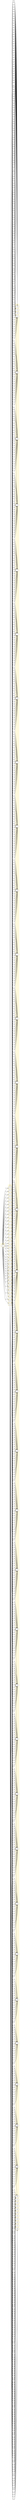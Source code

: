 digraph "MONinput/icp" {
rankdir=LR
node [style=filled fillcolor=white]
subgraph cluster0 {
style="rounded,filled" color="#FFF9DD" node [style="rounded,filled" shape=box fillcolor="#FFFFFF"]
label=ε
M0S0 [label=0];
}
subgraph cluster1 {
style="rounded,filled" color="#FFF9DD" node [style="rounded,filled" shape=box fillcolor="#FFFFFF"]
label=ε
M1S24 [label=24];
M1S29 [label=29];
M1S23 [label=23];
M1S35 [label=35];
M1S33 [label=33];
M1S34 [label=34];
M1S4 [label=4];
M1S2 [label=2];
M1S17 [label=17];
M1S28 [label=28];
M1S22 [label=22];
M1S12 [label=12];
M1S7 [label=7];
M1S6 [label=6];
M1S5 [label=5];
M1S3 [label=3];
M1S1 [label=1];
M1S21 [label=21];
M1S11 [label=11];
M1S8 [label=8];
M1S14 [label=14];
M1S13 [label=13];
M1S36 [label=36];
M1S38 [label=38];
M1S39 [label=39];
M1S37 [label=37];
M1S31 [label=31];
M1S25 [label=25];
M1S27 [label=27];
M1S30 [label=30];
M1S20 [label=20];
M1S19 [label=19];
M1S32 [label=32];
M1S41 [label=41];
M1S40 [label=40];
M1S26 [label=26];
M1S18 [label=18];
}
subgraph cluster2 {
style="rounded,filled" color="#FFF9DD" node [style="rounded,filled" shape=box fillcolor="#FFFFFF"]
label=ε
M2S9 [label=9];
M2S10 [label=10];
M2S15 [label=15];
M2S16 [label=16];
M2S4 [label=4];
M2S2 [label=2];
M2S17 [label=17];
M2S33 [label=33];
M2S23 [label=23];
M2S24 [label=24];
M2S28 [label=28];
M2S22 [label=22];
M2S12 [label=12];
M2S7 [label=7];
M2S6 [label=6];
M2S5 [label=5];
M2S3 [label=3];
M2S1 [label=1];
M2S21 [label=21];
M2S11 [label=11];
M2S8 [label=8];
M2S14 [label=14];
M2S13 [label=13];
M2S29 [label=29];
M2S35 [label=35];
M2S34 [label=34];
M2S36 [label=36];
M2S38 [label=38];
M2S39 [label=39];
M2S37 [label=37];
M2S31 [label=31];
M2S25 [label=25];
M2S27 [label=27];
M2S30 [label=30];
M2S20 [label=20];
M2S19 [label=19];
M2S32 [label=32];
M2S41 [label=41];
M2S40 [label=40];
M2S26 [label=26];
M2S18 [label=18];
M2S42 [label=42];
M2S44 [label=44];
M2S47 [label=47];
M2S46 [label=46];
M2S43 [label=43];
M2S45 [label=45];
}
M0S0 -> M1S24 [label="(ε, ε)"]
M0S0 -> M1S29 [label="(ε, ε)"]
M0S0 -> M1S23 [label="(ε, ε)"]
M0S0 -> M1S35 [label="(ε, ε)"]
M0S0 -> M1S33 [label="(ε, ε)"]
M0S0 -> M1S34 [label="(ε, ε)"]
M0S0 -> M1S4 [label="(ε, ε)"]
M0S0 -> M1S2 [label="(ε, ε)"]
M0S0 -> M1S17 [label="(ε, ε)"]
M0S0 -> M1S28 [label="(ε, ε)"]
M0S0 -> M1S22 [label="(ε, ε)"]
M0S0 -> M1S12 [label="(ε, ε)"]
M0S0 -> M1S7 [label="(ε, ε)"]
M0S0 -> M1S6 [label="(ε, ε)"]
M0S0 -> M1S5 [label="(ε, ε)"]
M0S0 -> M1S3 [label="(ε, ε)"]
M0S0 -> M1S1 [label="(ε, ε)"]
M0S0 -> M1S21 [label="(ε, ε)"]
M0S0 -> M1S11 [label="(ε, ε)"]
M0S0 -> M1S8 [label="(ε, ε)"]
M0S0 -> M1S14 [label="(ε, ε)"]
M0S0 -> M1S13 [label="(ε, ε)"]
M0S0 -> M1S36 [label="(ε, ε)"]
M0S0 -> M1S38 [label="(ε, ε)"]
M0S0 -> M1S39 [label="(ε, ε)"]
M0S0 -> M1S37 [label="(ε, ε)"]
M0S0 -> M1S31 [label="(ε, ε)"]
M0S0 -> M1S25 [label="(ε, ε)"]
M0S0 -> M1S27 [label="(ε, ε)"]
M0S0 -> M1S30 [label="(ε, ε)"]
M0S0 -> M1S20 [label="(ε, ε)"]
M0S0 -> M1S19 [label="(ε, ε)"]
M0S0 -> M1S32 [label="(ε, ε)"]
M0S0 -> M1S41 [label="(ε, ε)"]
M0S0 -> M1S40 [label="(ε, ε)"]
M0S0 -> M1S26 [label="(ε, ε)"]
M0S0 -> M1S18 [label="(ε, ε)"]
M1S24 -> M2S9 [label="(ε, ε)"]
M1S24 -> M2S10 [label="(ε, ε)"]
M1S24 -> M2S15 [label="(ε, ε)"]
M1S24 -> M2S16 [label="(ε, ε)"]
M1S29 -> M2S9 [label="(ε, ε)"]
M1S29 -> M2S10 [label="(ε, ε)"]
M1S29 -> M2S15 [label="(ε, ε)"]
M1S29 -> M2S16 [label="(ε, ε)"]
M1S23 -> M2S9 [label="(ε, ε)"]
M1S23 -> M2S10 [label="(ε, ε)"]
M1S23 -> M2S15 [label="(ε, ε)"]
M1S23 -> M2S16 [label="(ε, ε)"]
M1S35 -> M2S9 [label="(ε, ε)"]
M1S35 -> M2S10 [label="(ε, ε)"]
M1S35 -> M2S15 [label="(ε, ε)"]
M1S35 -> M2S16 [label="(ε, ε)"]
M1S33 -> M2S9 [label="(ε, ε)"]
M1S33 -> M2S10 [label="(ε, ε)"]
M1S33 -> M2S15 [label="(ε, ε)"]
M1S33 -> M2S16 [label="(ε, ε)"]
M1S34 -> M2S9 [label="(ε, ε)"]
M1S34 -> M2S10 [label="(ε, ε)"]
M1S34 -> M2S15 [label="(ε, ε)"]
M1S34 -> M2S16 [label="(ε, ε)"]
M1S4 -> M2S10 [label="(ε, ε)"]
M1S4 -> M2S9 [label="(ε, ε)"]
M1S4 -> M2S15 [label="(ε, ε)"]
M1S4 -> M2S16 [label="(ε, ε)"]
M1S4 -> M2S4 [label="(ε, ε)"]
M1S4 -> M2S2 [label="(ε, ε)"]
M1S4 -> M2S17 [label="(ε, ε)"]
M1S4 -> M2S33 [label="(ε, ε)"]
M1S4 -> M2S23 [label="(ε, ε)"]
M1S4 -> M2S24 [label="(ε, ε)"]
M1S4 -> M2S28 [label="(ε, ε)"]
M1S4 -> M2S22 [label="(ε, ε)"]
M1S4 -> M2S12 [label="(ε, ε)"]
M1S4 -> M2S7 [label="(ε, ε)"]
M1S4 -> M2S6 [label="(ε, ε)"]
M1S4 -> M2S5 [label="(ε, ε)"]
M1S4 -> M2S3 [label="(ε, ε)"]
M1S4 -> M2S1 [label="(ε, ε)"]
M1S4 -> M2S21 [label="(ε, ε)"]
M1S4 -> M2S11 [label="(ε, ε)"]
M1S4 -> M2S8 [label="(ε, ε)"]
M1S4 -> M2S14 [label="(ε, ε)"]
M1S4 -> M2S13 [label="(ε, ε)"]
M1S2 -> M2S2 [label="(ε, ε)"]
M1S2 -> M2S13 [label="(ε, ε)"]
M1S2 -> M2S16 [label="(ε, ε)"]
M1S2 -> M2S15 [label="(ε, ε)"]
M1S2 -> M2S9 [label="(ε, ε)"]
M1S2 -> M2S10 [label="(ε, ε)"]
M1S2 -> M2S5 [label="(ε, ε)"]
M1S2 -> M2S6 [label="(ε, ε)"]
M1S2 -> M2S7 [label="(ε, ε)"]
M1S2 -> M2S4 [label="(ε, ε)"]
M1S2 -> M2S1 [label="(ε, ε)"]
M1S2 -> M2S14 [label="(ε, ε)"]
M1S2 -> M2S8 [label="(ε, ε)"]
M1S2 -> M2S3 [label="(ε, ε)"]
M1S17 -> M2S9 [label="(ε, ε)"]
M1S17 -> M2S10 [label="(ε, ε)"]
M1S17 -> M2S15 [label="(ε, ε)"]
M1S17 -> M2S16 [label="(ε, ε)"]
M1S17 -> M2S24 [label="(ε, ε)"]
M1S17 -> M2S29 [label="(ε, ε)"]
M1S17 -> M2S23 [label="(ε, ε)"]
M1S17 -> M2S35 [label="(ε, ε)"]
M1S17 -> M2S33 [label="(ε, ε)"]
M1S17 -> M2S34 [label="(ε, ε)"]
M1S17 -> M2S4 [label="(ε, ε)"]
M1S17 -> M2S2 [label="(ε, ε)"]
M1S17 -> M2S17 [label="(ε, ε)"]
M1S17 -> M2S28 [label="(ε, ε)"]
M1S17 -> M2S22 [label="(ε, ε)"]
M1S17 -> M2S12 [label="(ε, ε)"]
M1S17 -> M2S7 [label="(ε, ε)"]
M1S17 -> M2S6 [label="(ε, ε)"]
M1S17 -> M2S5 [label="(ε, ε)"]
M1S17 -> M2S3 [label="(ε, ε)"]
M1S17 -> M2S1 [label="(ε, ε)"]
M1S17 -> M2S21 [label="(ε, ε)"]
M1S17 -> M2S11 [label="(ε, ε)"]
M1S17 -> M2S8 [label="(ε, ε)"]
M1S17 -> M2S14 [label="(ε, ε)"]
M1S17 -> M2S13 [label="(ε, ε)"]
M1S17 -> M2S36 [label="(ε, ε)"]
M1S17 -> M2S38 [label="(ε, ε)"]
M1S17 -> M2S39 [label="(ε, ε)"]
M1S17 -> M2S37 [label="(ε, ε)"]
M1S17 -> M2S31 [label="(ε, ε)"]
M1S17 -> M2S25 [label="(ε, ε)"]
M1S17 -> M2S27 [label="(ε, ε)"]
M1S17 -> M2S30 [label="(ε, ε)"]
M1S17 -> M2S20 [label="(ε, ε)"]
M1S17 -> M2S19 [label="(ε, ε)"]
M1S17 -> M2S32 [label="(ε, ε)"]
M1S17 -> M2S41 [label="(ε, ε)"]
M1S17 -> M2S40 [label="(ε, ε)"]
M1S17 -> M2S26 [label="(ε, ε)"]
M1S17 -> M2S18 [label="(ε, ε)"]
M1S28 -> M2S10 [label="(ε, ε)"]
M1S28 -> M2S9 [label="(ε, ε)"]
M1S28 -> M2S15 [label="(ε, ε)"]
M1S28 -> M2S16 [label="(ε, ε)"]
M1S28 -> M2S24 [label="(ε, ε)"]
M1S28 -> M2S29 [label="(ε, ε)"]
M1S28 -> M2S23 [label="(ε, ε)"]
M1S28 -> M2S35 [label="(ε, ε)"]
M1S28 -> M2S33 [label="(ε, ε)"]
M1S28 -> M2S34 [label="(ε, ε)"]
M1S28 -> M2S4 [label="(ε, ε)"]
M1S28 -> M2S2 [label="(ε, ε)"]
M1S28 -> M2S17 [label="(ε, ε)"]
M1S28 -> M2S28 [label="(ε, ε)"]
M1S28 -> M2S22 [label="(ε, ε)"]
M1S28 -> M2S12 [label="(ε, ε)"]
M1S28 -> M2S7 [label="(ε, ε)"]
M1S28 -> M2S6 [label="(ε, ε)"]
M1S28 -> M2S5 [label="(ε, ε)"]
M1S28 -> M2S3 [label="(ε, ε)"]
M1S28 -> M2S1 [label="(ε, ε)"]
M1S28 -> M2S21 [label="(ε, ε)"]
M1S28 -> M2S11 [label="(ε, ε)"]
M1S28 -> M2S8 [label="(ε, ε)"]
M1S28 -> M2S14 [label="(ε, ε)"]
M1S28 -> M2S13 [label="(ε, ε)"]
M1S28 -> M2S36 [label="(ε, ε)"]
M1S28 -> M2S38 [label="(ε, ε)"]
M1S28 -> M2S39 [label="(ε, ε)"]
M1S28 -> M2S37 [label="(ε, ε)"]
M1S28 -> M2S31 [label="(ε, ε)"]
M1S28 -> M2S25 [label="(ε, ε)"]
M1S28 -> M2S27 [label="(ε, ε)"]
M1S28 -> M2S30 [label="(ε, ε)"]
M1S28 -> M2S20 [label="(ε, ε)"]
M1S28 -> M2S19 [label="(ε, ε)"]
M1S28 -> M2S32 [label="(ε, ε)"]
M1S28 -> M2S41 [label="(ε, ε)"]
M1S28 -> M2S40 [label="(ε, ε)"]
M1S28 -> M2S26 [label="(ε, ε)"]
M1S28 -> M2S18 [label="(ε, ε)"]
M1S22 -> M2S10 [label="(ε, ε)"]
M1S22 -> M2S9 [label="(ε, ε)"]
M1S22 -> M2S15 [label="(ε, ε)"]
M1S22 -> M2S16 [label="(ε, ε)"]
M1S22 -> M2S24 [label="(ε, ε)"]
M1S22 -> M2S29 [label="(ε, ε)"]
M1S22 -> M2S23 [label="(ε, ε)"]
M1S22 -> M2S35 [label="(ε, ε)"]
M1S22 -> M2S33 [label="(ε, ε)"]
M1S22 -> M2S34 [label="(ε, ε)"]
M1S22 -> M2S4 [label="(ε, ε)"]
M1S22 -> M2S2 [label="(ε, ε)"]
M1S22 -> M2S17 [label="(ε, ε)"]
M1S22 -> M2S28 [label="(ε, ε)"]
M1S22 -> M2S22 [label="(ε, ε)"]
M1S22 -> M2S12 [label="(ε, ε)"]
M1S22 -> M2S7 [label="(ε, ε)"]
M1S22 -> M2S6 [label="(ε, ε)"]
M1S22 -> M2S5 [label="(ε, ε)"]
M1S22 -> M2S3 [label="(ε, ε)"]
M1S22 -> M2S1 [label="(ε, ε)"]
M1S22 -> M2S21 [label="(ε, ε)"]
M1S22 -> M2S11 [label="(ε, ε)"]
M1S22 -> M2S8 [label="(ε, ε)"]
M1S22 -> M2S14 [label="(ε, ε)"]
M1S22 -> M2S13 [label="(ε, ε)"]
M1S22 -> M2S36 [label="(ε, ε)"]
M1S22 -> M2S38 [label="(ε, ε)"]
M1S22 -> M2S39 [label="(ε, ε)"]
M1S22 -> M2S37 [label="(ε, ε)"]
M1S22 -> M2S31 [label="(ε, ε)"]
M1S22 -> M2S25 [label="(ε, ε)"]
M1S22 -> M2S27 [label="(ε, ε)"]
M1S22 -> M2S30 [label="(ε, ε)"]
M1S22 -> M2S20 [label="(ε, ε)"]
M1S22 -> M2S19 [label="(ε, ε)"]
M1S22 -> M2S32 [label="(ε, ε)"]
M1S22 -> M2S41 [label="(ε, ε)"]
M1S22 -> M2S40 [label="(ε, ε)"]
M1S22 -> M2S26 [label="(ε, ε)"]
M1S22 -> M2S18 [label="(ε, ε)"]
M1S12 -> M2S4 [label="(ε, ε)"]
M1S12 -> M2S2 [label="(ε, ε)"]
M1S12 -> M2S17 [label="(ε, ε)"]
M1S12 -> M2S33 [label="(ε, ε)"]
M1S12 -> M2S10 [label="(ε, ε)"]
M1S12 -> M2S23 [label="(ε, ε)"]
M1S12 -> M2S24 [label="(ε, ε)"]
M1S12 -> M2S9 [label="(ε, ε)"]
M1S12 -> M2S15 [label="(ε, ε)"]
M1S12 -> M2S16 [label="(ε, ε)"]
M1S12 -> M2S28 [label="(ε, ε)"]
M1S12 -> M2S22 [label="(ε, ε)"]
M1S12 -> M2S12 [label="(ε, ε)"]
M1S12 -> M2S7 [label="(ε, ε)"]
M1S12 -> M2S6 [label="(ε, ε)"]
M1S12 -> M2S5 [label="(ε, ε)"]
M1S12 -> M2S3 [label="(ε, ε)"]
M1S12 -> M2S1 [label="(ε, ε)"]
M1S12 -> M2S21 [label="(ε, ε)"]
M1S12 -> M2S11 [label="(ε, ε)"]
M1S12 -> M2S8 [label="(ε, ε)"]
M1S12 -> M2S14 [label="(ε, ε)"]
M1S12 -> M2S13 [label="(ε, ε)"]
M1S12 -> M2S29 [label="(ε, ε)"]
M1S12 -> M2S35 [label="(ε, ε)"]
M1S12 -> M2S36 [label="(ε, ε)"]
M1S12 -> M2S38 [label="(ε, ε)"]
M1S12 -> M2S39 [label="(ε, ε)"]
M1S12 -> M2S37 [label="(ε, ε)"]
M1S12 -> M2S31 [label="(ε, ε)"]
M1S12 -> M2S25 [label="(ε, ε)"]
M1S12 -> M2S27 [label="(ε, ε)"]
M1S12 -> M2S30 [label="(ε, ε)"]
M1S12 -> M2S20 [label="(ε, ε)"]
M1S12 -> M2S19 [label="(ε, ε)"]
M1S7 -> M2S2 [label="(ε, ε)"]
M1S7 -> M2S13 [label="(ε, ε)"]
M1S7 -> M2S16 [label="(ε, ε)"]
M1S7 -> M2S15 [label="(ε, ε)"]
M1S7 -> M2S9 [label="(ε, ε)"]
M1S7 -> M2S10 [label="(ε, ε)"]
M1S7 -> M2S5 [label="(ε, ε)"]
M1S7 -> M2S6 [label="(ε, ε)"]
M1S7 -> M2S7 [label="(ε, ε)"]
M1S7 -> M2S4 [label="(ε, ε)"]
M1S7 -> M2S1 [label="(ε, ε)"]
M1S7 -> M2S14 [label="(ε, ε)"]
M1S7 -> M2S8 [label="(ε, ε)"]
M1S7 -> M2S3 [label="(ε, ε)"]
M1S7 -> M2S19 [label="(ε, ε)"]
M1S7 -> M2S35 [label="(ε, ε)"]
M1S7 -> M2S29 [label="(ε, ε)"]
M1S7 -> M2S23 [label="(ε, ε)"]
M1S7 -> M2S24 [label="(ε, ε)"]
M1S7 -> M2S33 [label="(ε, ε)"]
M1S7 -> M2S27 [label="(ε, ε)"]
M1S7 -> M2S25 [label="(ε, ε)"]
M1S7 -> M2S22 [label="(ε, ε)"]
M1S7 -> M2S12 [label="(ε, ε)"]
M1S7 -> M2S28 [label="(ε, ε)"]
M1S7 -> M2S20 [label="(ε, ε)"]
M1S7 -> M2S21 [label="(ε, ε)"]
M1S7 -> M2S11 [label="(ε, ε)"]
M1S7 -> M2S17 [label="(ε, ε)"]
M1S6 -> M2S9 [label="(ε, ε)"]
M1S6 -> M2S10 [label="(ε, ε)"]
M1S6 -> M2S15 [label="(ε, ε)"]
M1S6 -> M2S16 [label="(ε, ε)"]
M1S6 -> M2S2 [label="(ε, ε)"]
M1S6 -> M2S13 [label="(ε, ε)"]
M1S6 -> M2S5 [label="(ε, ε)"]
M1S6 -> M2S6 [label="(ε, ε)"]
M1S6 -> M2S7 [label="(ε, ε)"]
M1S6 -> M2S4 [label="(ε, ε)"]
M1S6 -> M2S1 [label="(ε, ε)"]
M1S6 -> M2S14 [label="(ε, ε)"]
M1S6 -> M2S8 [label="(ε, ε)"]
M1S6 -> M2S3 [label="(ε, ε)"]
M1S6 -> M2S19 [label="(ε, ε)"]
M1S6 -> M2S35 [label="(ε, ε)"]
M1S6 -> M2S29 [label="(ε, ε)"]
M1S6 -> M2S23 [label="(ε, ε)"]
M1S6 -> M2S24 [label="(ε, ε)"]
M1S6 -> M2S33 [label="(ε, ε)"]
M1S6 -> M2S27 [label="(ε, ε)"]
M1S6 -> M2S25 [label="(ε, ε)"]
M1S6 -> M2S22 [label="(ε, ε)"]
M1S6 -> M2S12 [label="(ε, ε)"]
M1S6 -> M2S28 [label="(ε, ε)"]
M1S6 -> M2S20 [label="(ε, ε)"]
M1S6 -> M2S21 [label="(ε, ε)"]
M1S6 -> M2S11 [label="(ε, ε)"]
M1S6 -> M2S17 [label="(ε, ε)"]
M1S6 -> M2S18 [label="(ε, ε)"]
M1S6 -> M2S34 [label="(ε, ε)"]
M1S6 -> M2S26 [label="(ε, ε)"]
M1S5 -> M2S9 [label="(ε, ε)"]
M1S5 -> M2S10 [label="(ε, ε)"]
M1S5 -> M2S15 [label="(ε, ε)"]
M1S5 -> M2S16 [label="(ε, ε)"]
M1S5 -> M2S2 [label="(ε, ε)"]
M1S5 -> M2S13 [label="(ε, ε)"]
M1S5 -> M2S5 [label="(ε, ε)"]
M1S5 -> M2S6 [label="(ε, ε)"]
M1S5 -> M2S7 [label="(ε, ε)"]
M1S5 -> M2S4 [label="(ε, ε)"]
M1S5 -> M2S1 [label="(ε, ε)"]
M1S5 -> M2S14 [label="(ε, ε)"]
M1S5 -> M2S8 [label="(ε, ε)"]
M1S5 -> M2S3 [label="(ε, ε)"]
M1S5 -> M2S19 [label="(ε, ε)"]
M1S5 -> M2S35 [label="(ε, ε)"]
M1S5 -> M2S29 [label="(ε, ε)"]
M1S5 -> M2S23 [label="(ε, ε)"]
M1S5 -> M2S24 [label="(ε, ε)"]
M1S5 -> M2S33 [label="(ε, ε)"]
M1S5 -> M2S27 [label="(ε, ε)"]
M1S5 -> M2S25 [label="(ε, ε)"]
M1S5 -> M2S22 [label="(ε, ε)"]
M1S5 -> M2S12 [label="(ε, ε)"]
M1S5 -> M2S28 [label="(ε, ε)"]
M1S5 -> M2S20 [label="(ε, ε)"]
M1S5 -> M2S21 [label="(ε, ε)"]
M1S5 -> M2S11 [label="(ε, ε)"]
M1S5 -> M2S17 [label="(ε, ε)"]
M1S5 -> M2S18 [label="(ε, ε)"]
M1S5 -> M2S34 [label="(ε, ε)"]
M1S5 -> M2S26 [label="(ε, ε)"]
M1S3 -> M2S10 [label="(ε, ε)"]
M1S3 -> M2S9 [label="(ε, ε)"]
M1S3 -> M2S15 [label="(ε, ε)"]
M1S3 -> M2S16 [label="(ε, ε)"]
M1S3 -> M2S4 [label="(ε, ε)"]
M1S3 -> M2S2 [label="(ε, ε)"]
M1S3 -> M2S17 [label="(ε, ε)"]
M1S3 -> M2S33 [label="(ε, ε)"]
M1S3 -> M2S23 [label="(ε, ε)"]
M1S3 -> M2S24 [label="(ε, ε)"]
M1S3 -> M2S28 [label="(ε, ε)"]
M1S3 -> M2S22 [label="(ε, ε)"]
M1S3 -> M2S12 [label="(ε, ε)"]
M1S3 -> M2S7 [label="(ε, ε)"]
M1S3 -> M2S6 [label="(ε, ε)"]
M1S3 -> M2S5 [label="(ε, ε)"]
M1S3 -> M2S3 [label="(ε, ε)"]
M1S3 -> M2S1 [label="(ε, ε)"]
M1S3 -> M2S21 [label="(ε, ε)"]
M1S3 -> M2S11 [label="(ε, ε)"]
M1S3 -> M2S8 [label="(ε, ε)"]
M1S3 -> M2S14 [label="(ε, ε)"]
M1S3 -> M2S13 [label="(ε, ε)"]
M1S1 -> M2S2 [label="(ε, ε)"]
M1S1 -> M2S13 [label="(ε, ε)"]
M1S1 -> M2S16 [label="(ε, ε)"]
M1S1 -> M2S15 [label="(ε, ε)"]
M1S1 -> M2S9 [label="(ε, ε)"]
M1S1 -> M2S10 [label="(ε, ε)"]
M1S1 -> M2S5 [label="(ε, ε)"]
M1S1 -> M2S6 [label="(ε, ε)"]
M1S1 -> M2S7 [label="(ε, ε)"]
M1S1 -> M2S4 [label="(ε, ε)"]
M1S1 -> M2S1 [label="(ε, ε)"]
M1S1 -> M2S14 [label="(ε, ε)"]
M1S1 -> M2S8 [label="(ε, ε)"]
M1S1 -> M2S3 [label="(ε, ε)"]
M1S21 -> M2S9 [label="(ε, ε)"]
M1S21 -> M2S10 [label="(ε, ε)"]
M1S21 -> M2S15 [label="(ε, ε)"]
M1S21 -> M2S16 [label="(ε, ε)"]
M1S21 -> M2S24 [label="(ε, ε)"]
M1S21 -> M2S29 [label="(ε, ε)"]
M1S21 -> M2S23 [label="(ε, ε)"]
M1S21 -> M2S35 [label="(ε, ε)"]
M1S21 -> M2S33 [label="(ε, ε)"]
M1S21 -> M2S34 [label="(ε, ε)"]
M1S21 -> M2S4 [label="(ε, ε)"]
M1S21 -> M2S2 [label="(ε, ε)"]
M1S21 -> M2S17 [label="(ε, ε)"]
M1S21 -> M2S28 [label="(ε, ε)"]
M1S21 -> M2S22 [label="(ε, ε)"]
M1S21 -> M2S12 [label="(ε, ε)"]
M1S21 -> M2S7 [label="(ε, ε)"]
M1S21 -> M2S6 [label="(ε, ε)"]
M1S21 -> M2S5 [label="(ε, ε)"]
M1S21 -> M2S3 [label="(ε, ε)"]
M1S21 -> M2S1 [label="(ε, ε)"]
M1S21 -> M2S21 [label="(ε, ε)"]
M1S21 -> M2S11 [label="(ε, ε)"]
M1S21 -> M2S8 [label="(ε, ε)"]
M1S21 -> M2S14 [label="(ε, ε)"]
M1S21 -> M2S13 [label="(ε, ε)"]
M1S21 -> M2S36 [label="(ε, ε)"]
M1S21 -> M2S38 [label="(ε, ε)"]
M1S21 -> M2S39 [label="(ε, ε)"]
M1S21 -> M2S37 [label="(ε, ε)"]
M1S21 -> M2S31 [label="(ε, ε)"]
M1S21 -> M2S25 [label="(ε, ε)"]
M1S21 -> M2S27 [label="(ε, ε)"]
M1S21 -> M2S30 [label="(ε, ε)"]
M1S21 -> M2S20 [label="(ε, ε)"]
M1S21 -> M2S19 [label="(ε, ε)"]
M1S21 -> M2S32 [label="(ε, ε)"]
M1S21 -> M2S41 [label="(ε, ε)"]
M1S21 -> M2S40 [label="(ε, ε)"]
M1S21 -> M2S26 [label="(ε, ε)"]
M1S21 -> M2S18 [label="(ε, ε)"]
M1S11 -> M2S10 [label="(ε, ε)"]
M1S11 -> M2S9 [label="(ε, ε)"]
M1S11 -> M2S15 [label="(ε, ε)"]
M1S11 -> M2S16 [label="(ε, ε)"]
M1S11 -> M2S4 [label="(ε, ε)"]
M1S11 -> M2S2 [label="(ε, ε)"]
M1S11 -> M2S17 [label="(ε, ε)"]
M1S11 -> M2S33 [label="(ε, ε)"]
M1S11 -> M2S23 [label="(ε, ε)"]
M1S11 -> M2S24 [label="(ε, ε)"]
M1S11 -> M2S28 [label="(ε, ε)"]
M1S11 -> M2S22 [label="(ε, ε)"]
M1S11 -> M2S12 [label="(ε, ε)"]
M1S11 -> M2S7 [label="(ε, ε)"]
M1S11 -> M2S6 [label="(ε, ε)"]
M1S11 -> M2S5 [label="(ε, ε)"]
M1S11 -> M2S3 [label="(ε, ε)"]
M1S11 -> M2S1 [label="(ε, ε)"]
M1S11 -> M2S21 [label="(ε, ε)"]
M1S11 -> M2S11 [label="(ε, ε)"]
M1S11 -> M2S8 [label="(ε, ε)"]
M1S11 -> M2S14 [label="(ε, ε)"]
M1S11 -> M2S13 [label="(ε, ε)"]
M1S11 -> M2S29 [label="(ε, ε)"]
M1S11 -> M2S35 [label="(ε, ε)"]
M1S11 -> M2S36 [label="(ε, ε)"]
M1S11 -> M2S38 [label="(ε, ε)"]
M1S11 -> M2S39 [label="(ε, ε)"]
M1S11 -> M2S37 [label="(ε, ε)"]
M1S11 -> M2S31 [label="(ε, ε)"]
M1S11 -> M2S25 [label="(ε, ε)"]
M1S11 -> M2S27 [label="(ε, ε)"]
M1S11 -> M2S30 [label="(ε, ε)"]
M1S11 -> M2S20 [label="(ε, ε)"]
M1S11 -> M2S19 [label="(ε, ε)"]
M1S8 -> M2S2 [label="(ε, ε)"]
M1S8 -> M2S13 [label="(ε, ε)"]
M1S8 -> M2S16 [label="(ε, ε)"]
M1S8 -> M2S15 [label="(ε, ε)"]
M1S8 -> M2S9 [label="(ε, ε)"]
M1S8 -> M2S10 [label="(ε, ε)"]
M1S8 -> M2S5 [label="(ε, ε)"]
M1S8 -> M2S6 [label="(ε, ε)"]
M1S8 -> M2S7 [label="(ε, ε)"]
M1S8 -> M2S4 [label="(ε, ε)"]
M1S8 -> M2S1 [label="(ε, ε)"]
M1S8 -> M2S14 [label="(ε, ε)"]
M1S8 -> M2S8 [label="(ε, ε)"]
M1S8 -> M2S3 [label="(ε, ε)"]
M1S8 -> M2S19 [label="(ε, ε)"]
M1S8 -> M2S35 [label="(ε, ε)"]
M1S8 -> M2S29 [label="(ε, ε)"]
M1S8 -> M2S23 [label="(ε, ε)"]
M1S8 -> M2S24 [label="(ε, ε)"]
M1S8 -> M2S33 [label="(ε, ε)"]
M1S8 -> M2S27 [label="(ε, ε)"]
M1S8 -> M2S25 [label="(ε, ε)"]
M1S8 -> M2S22 [label="(ε, ε)"]
M1S8 -> M2S12 [label="(ε, ε)"]
M1S8 -> M2S28 [label="(ε, ε)"]
M1S8 -> M2S20 [label="(ε, ε)"]
M1S8 -> M2S21 [label="(ε, ε)"]
M1S8 -> M2S11 [label="(ε, ε)"]
M1S8 -> M2S17 [label="(ε, ε)"]
M1S14 -> M2S9 [label="(ε, ε)"]
M1S14 -> M2S10 [label="(ε, ε)"]
M1S14 -> M2S15 [label="(ε, ε)"]
M1S14 -> M2S16 [label="(ε, ε)"]
M1S14 -> M2S2 [label="(ε, ε)"]
M1S14 -> M2S13 [label="(ε, ε)"]
M1S14 -> M2S5 [label="(ε, ε)"]
M1S14 -> M2S6 [label="(ε, ε)"]
M1S14 -> M2S7 [label="(ε, ε)"]
M1S14 -> M2S4 [label="(ε, ε)"]
M1S14 -> M2S1 [label="(ε, ε)"]
M1S14 -> M2S14 [label="(ε, ε)"]
M1S14 -> M2S8 [label="(ε, ε)"]
M1S14 -> M2S3 [label="(ε, ε)"]
M1S14 -> M2S19 [label="(ε, ε)"]
M1S14 -> M2S35 [label="(ε, ε)"]
M1S14 -> M2S29 [label="(ε, ε)"]
M1S14 -> M2S23 [label="(ε, ε)"]
M1S14 -> M2S24 [label="(ε, ε)"]
M1S14 -> M2S33 [label="(ε, ε)"]
M1S14 -> M2S27 [label="(ε, ε)"]
M1S14 -> M2S25 [label="(ε, ε)"]
M1S14 -> M2S22 [label="(ε, ε)"]
M1S14 -> M2S12 [label="(ε, ε)"]
M1S14 -> M2S28 [label="(ε, ε)"]
M1S14 -> M2S20 [label="(ε, ε)"]
M1S14 -> M2S21 [label="(ε, ε)"]
M1S14 -> M2S11 [label="(ε, ε)"]
M1S14 -> M2S17 [label="(ε, ε)"]
M1S14 -> M2S18 [label="(ε, ε)"]
M1S14 -> M2S34 [label="(ε, ε)"]
M1S14 -> M2S26 [label="(ε, ε)"]
M1S13 -> M2S9 [label="(ε, ε)"]
M1S13 -> M2S10 [label="(ε, ε)"]
M1S13 -> M2S15 [label="(ε, ε)"]
M1S13 -> M2S16 [label="(ε, ε)"]
M1S13 -> M2S2 [label="(ε, ε)"]
M1S13 -> M2S13 [label="(ε, ε)"]
M1S13 -> M2S5 [label="(ε, ε)"]
M1S13 -> M2S6 [label="(ε, ε)"]
M1S13 -> M2S7 [label="(ε, ε)"]
M1S13 -> M2S4 [label="(ε, ε)"]
M1S13 -> M2S1 [label="(ε, ε)"]
M1S13 -> M2S14 [label="(ε, ε)"]
M1S13 -> M2S8 [label="(ε, ε)"]
M1S13 -> M2S3 [label="(ε, ε)"]
M1S13 -> M2S19 [label="(ε, ε)"]
M1S13 -> M2S35 [label="(ε, ε)"]
M1S13 -> M2S29 [label="(ε, ε)"]
M1S13 -> M2S23 [label="(ε, ε)"]
M1S13 -> M2S24 [label="(ε, ε)"]
M1S13 -> M2S33 [label="(ε, ε)"]
M1S13 -> M2S27 [label="(ε, ε)"]
M1S13 -> M2S25 [label="(ε, ε)"]
M1S13 -> M2S22 [label="(ε, ε)"]
M1S13 -> M2S12 [label="(ε, ε)"]
M1S13 -> M2S28 [label="(ε, ε)"]
M1S13 -> M2S20 [label="(ε, ε)"]
M1S13 -> M2S21 [label="(ε, ε)"]
M1S13 -> M2S11 [label="(ε, ε)"]
M1S13 -> M2S17 [label="(ε, ε)"]
M1S13 -> M2S18 [label="(ε, ε)"]
M1S13 -> M2S34 [label="(ε, ε)"]
M1S13 -> M2S26 [label="(ε, ε)"]
M1S36 -> M2S10 [label="(ε, ε)"]
M1S36 -> M2S9 [label="(ε, ε)"]
M1S36 -> M2S15 [label="(ε, ε)"]
M1S36 -> M2S16 [label="(ε, ε)"]
M1S36 -> M2S24 [label="(ε, ε)"]
M1S36 -> M2S29 [label="(ε, ε)"]
M1S36 -> M2S23 [label="(ε, ε)"]
M1S36 -> M2S35 [label="(ε, ε)"]
M1S36 -> M2S33 [label="(ε, ε)"]
M1S36 -> M2S34 [label="(ε, ε)"]
M1S36 -> M2S4 [label="(ε, ε)"]
M1S36 -> M2S2 [label="(ε, ε)"]
M1S36 -> M2S17 [label="(ε, ε)"]
M1S36 -> M2S28 [label="(ε, ε)"]
M1S36 -> M2S22 [label="(ε, ε)"]
M1S36 -> M2S12 [label="(ε, ε)"]
M1S36 -> M2S7 [label="(ε, ε)"]
M1S36 -> M2S6 [label="(ε, ε)"]
M1S36 -> M2S5 [label="(ε, ε)"]
M1S36 -> M2S3 [label="(ε, ε)"]
M1S36 -> M2S1 [label="(ε, ε)"]
M1S36 -> M2S21 [label="(ε, ε)"]
M1S36 -> M2S11 [label="(ε, ε)"]
M1S36 -> M2S8 [label="(ε, ε)"]
M1S36 -> M2S14 [label="(ε, ε)"]
M1S36 -> M2S13 [label="(ε, ε)"]
M1S36 -> M2S36 [label="(ε, ε)"]
M1S36 -> M2S38 [label="(ε, ε)"]
M1S36 -> M2S39 [label="(ε, ε)"]
M1S36 -> M2S37 [label="(ε, ε)"]
M1S36 -> M2S31 [label="(ε, ε)"]
M1S36 -> M2S25 [label="(ε, ε)"]
M1S36 -> M2S27 [label="(ε, ε)"]
M1S36 -> M2S30 [label="(ε, ε)"]
M1S36 -> M2S20 [label="(ε, ε)"]
M1S36 -> M2S19 [label="(ε, ε)"]
M1S36 -> M2S32 [label="(ε, ε)"]
M1S36 -> M2S41 [label="(ε, ε)"]
M1S36 -> M2S40 [label="(ε, ε)"]
M1S36 -> M2S26 [label="(ε, ε)"]
M1S36 -> M2S18 [label="(ε, ε)"]
M1S36 -> M2S42 [label="(ε, ε)"]
M1S36 -> M2S44 [label="(ε, ε)"]
M1S36 -> M2S47 [label="(ε, ε)"]
M1S36 -> M2S46 [label="(ε, ε)"]
M1S36 -> M2S43 [label="(ε, ε)"]
M1S36 -> M2S45 [label="(ε, ε)"]
M1S38 -> M2S9 [label="(ε, ε)"]
M1S38 -> M2S10 [label="(ε, ε)"]
M1S38 -> M2S15 [label="(ε, ε)"]
M1S38 -> M2S16 [label="(ε, ε)"]
M1S38 -> M2S29 [label="(ε, ε)"]
M1S38 -> M2S23 [label="(ε, ε)"]
M1S38 -> M2S24 [label="(ε, ε)"]
M1S38 -> M2S35 [label="(ε, ε)"]
M1S38 -> M2S33 [label="(ε, ε)"]
M1S38 -> M2S34 [label="(ε, ε)"]
M1S39 -> M2S9 [label="(ε, ε)"]
M1S39 -> M2S10 [label="(ε, ε)"]
M1S39 -> M2S15 [label="(ε, ε)"]
M1S39 -> M2S16 [label="(ε, ε)"]
M1S39 -> M2S29 [label="(ε, ε)"]
M1S39 -> M2S23 [label="(ε, ε)"]
M1S39 -> M2S24 [label="(ε, ε)"]
M1S39 -> M2S35 [label="(ε, ε)"]
M1S39 -> M2S33 [label="(ε, ε)"]
M1S39 -> M2S34 [label="(ε, ε)"]
M1S37 -> M2S4 [label="(ε, ε)"]
M1S37 -> M2S2 [label="(ε, ε)"]
M1S37 -> M2S17 [label="(ε, ε)"]
M1S37 -> M2S33 [label="(ε, ε)"]
M1S37 -> M2S10 [label="(ε, ε)"]
M1S37 -> M2S23 [label="(ε, ε)"]
M1S37 -> M2S24 [label="(ε, ε)"]
M1S37 -> M2S9 [label="(ε, ε)"]
M1S37 -> M2S15 [label="(ε, ε)"]
M1S37 -> M2S16 [label="(ε, ε)"]
M1S37 -> M2S28 [label="(ε, ε)"]
M1S37 -> M2S22 [label="(ε, ε)"]
M1S37 -> M2S12 [label="(ε, ε)"]
M1S37 -> M2S7 [label="(ε, ε)"]
M1S37 -> M2S6 [label="(ε, ε)"]
M1S37 -> M2S5 [label="(ε, ε)"]
M1S37 -> M2S3 [label="(ε, ε)"]
M1S37 -> M2S1 [label="(ε, ε)"]
M1S37 -> M2S21 [label="(ε, ε)"]
M1S37 -> M2S11 [label="(ε, ε)"]
M1S37 -> M2S8 [label="(ε, ε)"]
M1S37 -> M2S14 [label="(ε, ε)"]
M1S37 -> M2S13 [label="(ε, ε)"]
M1S37 -> M2S36 [label="(ε, ε)"]
M1S37 -> M2S38 [label="(ε, ε)"]
M1S37 -> M2S39 [label="(ε, ε)"]
M1S37 -> M2S29 [label="(ε, ε)"]
M1S37 -> M2S35 [label="(ε, ε)"]
M1S37 -> M2S37 [label="(ε, ε)"]
M1S37 -> M2S31 [label="(ε, ε)"]
M1S37 -> M2S25 [label="(ε, ε)"]
M1S37 -> M2S27 [label="(ε, ε)"]
M1S37 -> M2S30 [label="(ε, ε)"]
M1S37 -> M2S20 [label="(ε, ε)"]
M1S37 -> M2S19 [label="(ε, ε)"]
M1S37 -> M2S32 [label="(ε, ε)"]
M1S37 -> M2S41 [label="(ε, ε)"]
M1S37 -> M2S34 [label="(ε, ε)"]
M1S37 -> M2S40 [label="(ε, ε)"]
M1S37 -> M2S26 [label="(ε, ε)"]
M1S37 -> M2S18 [label="(ε, ε)"]
M1S37 -> M2S42 [label="(ε, ε)"]
M1S37 -> M2S44 [label="(ε, ε)"]
M1S37 -> M2S47 [label="(ε, ε)"]
M1S37 -> M2S46 [label="(ε, ε)"]
M1S37 -> M2S43 [label="(ε, ε)"]
M1S37 -> M2S45 [label="(ε, ε)"]
M1S31 -> M2S4 [label="(ε, ε)"]
M1S31 -> M2S2 [label="(ε, ε)"]
M1S31 -> M2S17 [label="(ε, ε)"]
M1S31 -> M2S33 [label="(ε, ε)"]
M1S31 -> M2S10 [label="(ε, ε)"]
M1S31 -> M2S23 [label="(ε, ε)"]
M1S31 -> M2S24 [label="(ε, ε)"]
M1S31 -> M2S9 [label="(ε, ε)"]
M1S31 -> M2S15 [label="(ε, ε)"]
M1S31 -> M2S16 [label="(ε, ε)"]
M1S31 -> M2S28 [label="(ε, ε)"]
M1S31 -> M2S22 [label="(ε, ε)"]
M1S31 -> M2S12 [label="(ε, ε)"]
M1S31 -> M2S7 [label="(ε, ε)"]
M1S31 -> M2S6 [label="(ε, ε)"]
M1S31 -> M2S5 [label="(ε, ε)"]
M1S31 -> M2S3 [label="(ε, ε)"]
M1S31 -> M2S1 [label="(ε, ε)"]
M1S31 -> M2S21 [label="(ε, ε)"]
M1S31 -> M2S11 [label="(ε, ε)"]
M1S31 -> M2S8 [label="(ε, ε)"]
M1S31 -> M2S14 [label="(ε, ε)"]
M1S31 -> M2S13 [label="(ε, ε)"]
M1S31 -> M2S36 [label="(ε, ε)"]
M1S31 -> M2S38 [label="(ε, ε)"]
M1S31 -> M2S39 [label="(ε, ε)"]
M1S31 -> M2S29 [label="(ε, ε)"]
M1S31 -> M2S35 [label="(ε, ε)"]
M1S31 -> M2S37 [label="(ε, ε)"]
M1S31 -> M2S31 [label="(ε, ε)"]
M1S31 -> M2S25 [label="(ε, ε)"]
M1S31 -> M2S27 [label="(ε, ε)"]
M1S31 -> M2S30 [label="(ε, ε)"]
M1S31 -> M2S20 [label="(ε, ε)"]
M1S31 -> M2S19 [label="(ε, ε)"]
M1S31 -> M2S32 [label="(ε, ε)"]
M1S31 -> M2S41 [label="(ε, ε)"]
M1S31 -> M2S34 [label="(ε, ε)"]
M1S31 -> M2S40 [label="(ε, ε)"]
M1S31 -> M2S26 [label="(ε, ε)"]
M1S31 -> M2S18 [label="(ε, ε)"]
M1S31 -> M2S42 [label="(ε, ε)"]
M1S31 -> M2S44 [label="(ε, ε)"]
M1S31 -> M2S47 [label="(ε, ε)"]
M1S31 -> M2S46 [label="(ε, ε)"]
M1S31 -> M2S43 [label="(ε, ε)"]
M1S31 -> M2S45 [label="(ε, ε)"]
M1S25 -> M2S2 [label="(ε, ε)"]
M1S25 -> M2S13 [label="(ε, ε)"]
M1S25 -> M2S16 [label="(ε, ε)"]
M1S25 -> M2S15 [label="(ε, ε)"]
M1S25 -> M2S9 [label="(ε, ε)"]
M1S25 -> M2S10 [label="(ε, ε)"]
M1S25 -> M2S5 [label="(ε, ε)"]
M1S25 -> M2S6 [label="(ε, ε)"]
M1S25 -> M2S7 [label="(ε, ε)"]
M1S25 -> M2S4 [label="(ε, ε)"]
M1S25 -> M2S1 [label="(ε, ε)"]
M1S25 -> M2S14 [label="(ε, ε)"]
M1S25 -> M2S8 [label="(ε, ε)"]
M1S25 -> M2S3 [label="(ε, ε)"]
M1S25 -> M2S19 [label="(ε, ε)"]
M1S25 -> M2S35 [label="(ε, ε)"]
M1S25 -> M2S29 [label="(ε, ε)"]
M1S25 -> M2S23 [label="(ε, ε)"]
M1S25 -> M2S24 [label="(ε, ε)"]
M1S25 -> M2S33 [label="(ε, ε)"]
M1S25 -> M2S27 [label="(ε, ε)"]
M1S25 -> M2S25 [label="(ε, ε)"]
M1S25 -> M2S22 [label="(ε, ε)"]
M1S25 -> M2S12 [label="(ε, ε)"]
M1S25 -> M2S28 [label="(ε, ε)"]
M1S25 -> M2S20 [label="(ε, ε)"]
M1S25 -> M2S21 [label="(ε, ε)"]
M1S25 -> M2S11 [label="(ε, ε)"]
M1S25 -> M2S17 [label="(ε, ε)"]
M1S25 -> M2S18 [label="(ε, ε)"]
M1S25 -> M2S34 [label="(ε, ε)"]
M1S25 -> M2S26 [label="(ε, ε)"]
M1S25 -> M2S45 [label="(ε, ε)"]
M1S25 -> M2S42 [label="(ε, ε)"]
M1S25 -> M2S41 [label="(ε, ε)"]
M1S25 -> M2S38 [label="(ε, ε)"]
M1S25 -> M2S39 [label="(ε, ε)"]
M1S25 -> M2S43 [label="(ε, ε)"]
M1S25 -> M2S40 [label="(ε, ε)"]
M1S25 -> M2S37 [label="(ε, ε)"]
M1S25 -> M2S31 [label="(ε, ε)"]
M1S25 -> M2S32 [label="(ε, ε)"]
M1S25 -> M2S36 [label="(ε, ε)"]
M1S25 -> M2S30 [label="(ε, ε)"]
M1S27 -> M2S2 [label="(ε, ε)"]
M1S27 -> M2S13 [label="(ε, ε)"]
M1S27 -> M2S16 [label="(ε, ε)"]
M1S27 -> M2S15 [label="(ε, ε)"]
M1S27 -> M2S9 [label="(ε, ε)"]
M1S27 -> M2S10 [label="(ε, ε)"]
M1S27 -> M2S5 [label="(ε, ε)"]
M1S27 -> M2S6 [label="(ε, ε)"]
M1S27 -> M2S7 [label="(ε, ε)"]
M1S27 -> M2S4 [label="(ε, ε)"]
M1S27 -> M2S1 [label="(ε, ε)"]
M1S27 -> M2S14 [label="(ε, ε)"]
M1S27 -> M2S8 [label="(ε, ε)"]
M1S27 -> M2S3 [label="(ε, ε)"]
M1S27 -> M2S19 [label="(ε, ε)"]
M1S27 -> M2S35 [label="(ε, ε)"]
M1S27 -> M2S29 [label="(ε, ε)"]
M1S27 -> M2S23 [label="(ε, ε)"]
M1S27 -> M2S24 [label="(ε, ε)"]
M1S27 -> M2S33 [label="(ε, ε)"]
M1S27 -> M2S27 [label="(ε, ε)"]
M1S27 -> M2S25 [label="(ε, ε)"]
M1S27 -> M2S22 [label="(ε, ε)"]
M1S27 -> M2S12 [label="(ε, ε)"]
M1S27 -> M2S28 [label="(ε, ε)"]
M1S27 -> M2S20 [label="(ε, ε)"]
M1S27 -> M2S21 [label="(ε, ε)"]
M1S27 -> M2S11 [label="(ε, ε)"]
M1S27 -> M2S17 [label="(ε, ε)"]
M1S27 -> M2S18 [label="(ε, ε)"]
M1S27 -> M2S34 [label="(ε, ε)"]
M1S27 -> M2S26 [label="(ε, ε)"]
M1S27 -> M2S45 [label="(ε, ε)"]
M1S27 -> M2S42 [label="(ε, ε)"]
M1S27 -> M2S41 [label="(ε, ε)"]
M1S27 -> M2S38 [label="(ε, ε)"]
M1S27 -> M2S39 [label="(ε, ε)"]
M1S27 -> M2S43 [label="(ε, ε)"]
M1S27 -> M2S40 [label="(ε, ε)"]
M1S27 -> M2S37 [label="(ε, ε)"]
M1S27 -> M2S31 [label="(ε, ε)"]
M1S27 -> M2S32 [label="(ε, ε)"]
M1S27 -> M2S36 [label="(ε, ε)"]
M1S27 -> M2S30 [label="(ε, ε)"]
M1S30 -> M2S10 [label="(ε, ε)"]
M1S30 -> M2S9 [label="(ε, ε)"]
M1S30 -> M2S15 [label="(ε, ε)"]
M1S30 -> M2S16 [label="(ε, ε)"]
M1S30 -> M2S24 [label="(ε, ε)"]
M1S30 -> M2S29 [label="(ε, ε)"]
M1S30 -> M2S23 [label="(ε, ε)"]
M1S30 -> M2S35 [label="(ε, ε)"]
M1S30 -> M2S33 [label="(ε, ε)"]
M1S30 -> M2S34 [label="(ε, ε)"]
M1S30 -> M2S4 [label="(ε, ε)"]
M1S30 -> M2S2 [label="(ε, ε)"]
M1S30 -> M2S17 [label="(ε, ε)"]
M1S30 -> M2S28 [label="(ε, ε)"]
M1S30 -> M2S22 [label="(ε, ε)"]
M1S30 -> M2S12 [label="(ε, ε)"]
M1S30 -> M2S7 [label="(ε, ε)"]
M1S30 -> M2S6 [label="(ε, ε)"]
M1S30 -> M2S5 [label="(ε, ε)"]
M1S30 -> M2S3 [label="(ε, ε)"]
M1S30 -> M2S1 [label="(ε, ε)"]
M1S30 -> M2S21 [label="(ε, ε)"]
M1S30 -> M2S11 [label="(ε, ε)"]
M1S30 -> M2S8 [label="(ε, ε)"]
M1S30 -> M2S14 [label="(ε, ε)"]
M1S30 -> M2S13 [label="(ε, ε)"]
M1S30 -> M2S36 [label="(ε, ε)"]
M1S30 -> M2S38 [label="(ε, ε)"]
M1S30 -> M2S39 [label="(ε, ε)"]
M1S30 -> M2S37 [label="(ε, ε)"]
M1S30 -> M2S31 [label="(ε, ε)"]
M1S30 -> M2S25 [label="(ε, ε)"]
M1S30 -> M2S27 [label="(ε, ε)"]
M1S30 -> M2S30 [label="(ε, ε)"]
M1S30 -> M2S20 [label="(ε, ε)"]
M1S30 -> M2S19 [label="(ε, ε)"]
M1S30 -> M2S32 [label="(ε, ε)"]
M1S30 -> M2S41 [label="(ε, ε)"]
M1S30 -> M2S40 [label="(ε, ε)"]
M1S30 -> M2S26 [label="(ε, ε)"]
M1S30 -> M2S18 [label="(ε, ε)"]
M1S30 -> M2S42 [label="(ε, ε)"]
M1S30 -> M2S44 [label="(ε, ε)"]
M1S30 -> M2S47 [label="(ε, ε)"]
M1S30 -> M2S46 [label="(ε, ε)"]
M1S30 -> M2S43 [label="(ε, ε)"]
M1S30 -> M2S45 [label="(ε, ε)"]
M1S20 -> M2S9 [label="(ε, ε)"]
M1S20 -> M2S10 [label="(ε, ε)"]
M1S20 -> M2S15 [label="(ε, ε)"]
M1S20 -> M2S16 [label="(ε, ε)"]
M1S20 -> M2S2 [label="(ε, ε)"]
M1S20 -> M2S13 [label="(ε, ε)"]
M1S20 -> M2S5 [label="(ε, ε)"]
M1S20 -> M2S6 [label="(ε, ε)"]
M1S20 -> M2S7 [label="(ε, ε)"]
M1S20 -> M2S4 [label="(ε, ε)"]
M1S20 -> M2S1 [label="(ε, ε)"]
M1S20 -> M2S14 [label="(ε, ε)"]
M1S20 -> M2S8 [label="(ε, ε)"]
M1S20 -> M2S3 [label="(ε, ε)"]
M1S20 -> M2S19 [label="(ε, ε)"]
M1S20 -> M2S35 [label="(ε, ε)"]
M1S20 -> M2S29 [label="(ε, ε)"]
M1S20 -> M2S23 [label="(ε, ε)"]
M1S20 -> M2S24 [label="(ε, ε)"]
M1S20 -> M2S33 [label="(ε, ε)"]
M1S20 -> M2S27 [label="(ε, ε)"]
M1S20 -> M2S25 [label="(ε, ε)"]
M1S20 -> M2S22 [label="(ε, ε)"]
M1S20 -> M2S12 [label="(ε, ε)"]
M1S20 -> M2S28 [label="(ε, ε)"]
M1S20 -> M2S20 [label="(ε, ε)"]
M1S20 -> M2S21 [label="(ε, ε)"]
M1S20 -> M2S11 [label="(ε, ε)"]
M1S20 -> M2S17 [label="(ε, ε)"]
M1S20 -> M2S18 [label="(ε, ε)"]
M1S20 -> M2S34 [label="(ε, ε)"]
M1S20 -> M2S26 [label="(ε, ε)"]
M1S20 -> M2S45 [label="(ε, ε)"]
M1S20 -> M2S42 [label="(ε, ε)"]
M1S20 -> M2S41 [label="(ε, ε)"]
M1S20 -> M2S38 [label="(ε, ε)"]
M1S20 -> M2S39 [label="(ε, ε)"]
M1S20 -> M2S43 [label="(ε, ε)"]
M1S20 -> M2S40 [label="(ε, ε)"]
M1S20 -> M2S37 [label="(ε, ε)"]
M1S20 -> M2S31 [label="(ε, ε)"]
M1S20 -> M2S32 [label="(ε, ε)"]
M1S20 -> M2S36 [label="(ε, ε)"]
M1S20 -> M2S30 [label="(ε, ε)"]
M1S19 -> M2S9 [label="(ε, ε)"]
M1S19 -> M2S10 [label="(ε, ε)"]
M1S19 -> M2S15 [label="(ε, ε)"]
M1S19 -> M2S16 [label="(ε, ε)"]
M1S19 -> M2S2 [label="(ε, ε)"]
M1S19 -> M2S13 [label="(ε, ε)"]
M1S19 -> M2S5 [label="(ε, ε)"]
M1S19 -> M2S6 [label="(ε, ε)"]
M1S19 -> M2S7 [label="(ε, ε)"]
M1S19 -> M2S4 [label="(ε, ε)"]
M1S19 -> M2S1 [label="(ε, ε)"]
M1S19 -> M2S14 [label="(ε, ε)"]
M1S19 -> M2S8 [label="(ε, ε)"]
M1S19 -> M2S3 [label="(ε, ε)"]
M1S19 -> M2S19 [label="(ε, ε)"]
M1S19 -> M2S35 [label="(ε, ε)"]
M1S19 -> M2S29 [label="(ε, ε)"]
M1S19 -> M2S23 [label="(ε, ε)"]
M1S19 -> M2S24 [label="(ε, ε)"]
M1S19 -> M2S33 [label="(ε, ε)"]
M1S19 -> M2S27 [label="(ε, ε)"]
M1S19 -> M2S25 [label="(ε, ε)"]
M1S19 -> M2S22 [label="(ε, ε)"]
M1S19 -> M2S12 [label="(ε, ε)"]
M1S19 -> M2S28 [label="(ε, ε)"]
M1S19 -> M2S20 [label="(ε, ε)"]
M1S19 -> M2S21 [label="(ε, ε)"]
M1S19 -> M2S11 [label="(ε, ε)"]
M1S19 -> M2S17 [label="(ε, ε)"]
M1S19 -> M2S18 [label="(ε, ε)"]
M1S19 -> M2S34 [label="(ε, ε)"]
M1S19 -> M2S26 [label="(ε, ε)"]
M1S19 -> M2S45 [label="(ε, ε)"]
M1S19 -> M2S42 [label="(ε, ε)"]
M1S19 -> M2S41 [label="(ε, ε)"]
M1S19 -> M2S38 [label="(ε, ε)"]
M1S19 -> M2S39 [label="(ε, ε)"]
M1S19 -> M2S43 [label="(ε, ε)"]
M1S19 -> M2S40 [label="(ε, ε)"]
M1S19 -> M2S37 [label="(ε, ε)"]
M1S19 -> M2S31 [label="(ε, ε)"]
M1S19 -> M2S32 [label="(ε, ε)"]
M1S19 -> M2S36 [label="(ε, ε)"]
M1S19 -> M2S30 [label="(ε, ε)"]
M1S32 -> M2S9 [label="(ε, ε)"]
M1S32 -> M2S10 [label="(ε, ε)"]
M1S32 -> M2S15 [label="(ε, ε)"]
M1S32 -> M2S16 [label="(ε, ε)"]
M1S32 -> M2S29 [label="(ε, ε)"]
M1S32 -> M2S23 [label="(ε, ε)"]
M1S32 -> M2S24 [label="(ε, ε)"]
M1S32 -> M2S35 [label="(ε, ε)"]
M1S32 -> M2S33 [label="(ε, ε)"]
M1S32 -> M2S34 [label="(ε, ε)"]
M1S32 -> M2S39 [label="(ε, ε)"]
M1S32 -> M2S42 [label="(ε, ε)"]
M1S32 -> M2S41 [label="(ε, ε)"]
M1S32 -> M2S38 [label="(ε, ε)"]
M1S32 -> M2S4 [label="(ε, ε)"]
M1S32 -> M2S2 [label="(ε, ε)"]
M1S32 -> M2S17 [label="(ε, ε)"]
M1S32 -> M2S28 [label="(ε, ε)"]
M1S32 -> M2S22 [label="(ε, ε)"]
M1S32 -> M2S12 [label="(ε, ε)"]
M1S32 -> M2S7 [label="(ε, ε)"]
M1S32 -> M2S6 [label="(ε, ε)"]
M1S32 -> M2S5 [label="(ε, ε)"]
M1S32 -> M2S3 [label="(ε, ε)"]
M1S32 -> M2S1 [label="(ε, ε)"]
M1S32 -> M2S21 [label="(ε, ε)"]
M1S32 -> M2S11 [label="(ε, ε)"]
M1S32 -> M2S8 [label="(ε, ε)"]
M1S32 -> M2S14 [label="(ε, ε)"]
M1S32 -> M2S13 [label="(ε, ε)"]
M1S32 -> M2S36 [label="(ε, ε)"]
M1S32 -> M2S37 [label="(ε, ε)"]
M1S32 -> M2S31 [label="(ε, ε)"]
M1S32 -> M2S25 [label="(ε, ε)"]
M1S32 -> M2S27 [label="(ε, ε)"]
M1S32 -> M2S30 [label="(ε, ε)"]
M1S32 -> M2S20 [label="(ε, ε)"]
M1S32 -> M2S19 [label="(ε, ε)"]
M1S32 -> M2S32 [label="(ε, ε)"]
M1S32 -> M2S40 [label="(ε, ε)"]
M1S32 -> M2S26 [label="(ε, ε)"]
M1S32 -> M2S18 [label="(ε, ε)"]
M1S32 -> M2S44 [label="(ε, ε)"]
M1S32 -> M2S47 [label="(ε, ε)"]
M1S32 -> M2S46 [label="(ε, ε)"]
M1S32 -> M2S43 [label="(ε, ε)"]
M1S32 -> M2S45 [label="(ε, ε)"]
M1S41 -> M2S9 [label="(ε, ε)"]
M1S41 -> M2S10 [label="(ε, ε)"]
M1S41 -> M2S15 [label="(ε, ε)"]
M1S41 -> M2S16 [label="(ε, ε)"]
M1S41 -> M2S29 [label="(ε, ε)"]
M1S41 -> M2S23 [label="(ε, ε)"]
M1S41 -> M2S24 [label="(ε, ε)"]
M1S41 -> M2S35 [label="(ε, ε)"]
M1S41 -> M2S33 [label="(ε, ε)"]
M1S41 -> M2S34 [label="(ε, ε)"]
M1S40 -> M2S10 [label="(ε, ε)"]
M1S40 -> M2S9 [label="(ε, ε)"]
M1S40 -> M2S15 [label="(ε, ε)"]
M1S40 -> M2S16 [label="(ε, ε)"]
M1S40 -> M2S24 [label="(ε, ε)"]
M1S40 -> M2S29 [label="(ε, ε)"]
M1S40 -> M2S23 [label="(ε, ε)"]
M1S40 -> M2S35 [label="(ε, ε)"]
M1S40 -> M2S33 [label="(ε, ε)"]
M1S40 -> M2S34 [label="(ε, ε)"]
M1S40 -> M2S39 [label="(ε, ε)"]
M1S40 -> M2S42 [label="(ε, ε)"]
M1S40 -> M2S41 [label="(ε, ε)"]
M1S40 -> M2S38 [label="(ε, ε)"]
M1S40 -> M2S4 [label="(ε, ε)"]
M1S40 -> M2S2 [label="(ε, ε)"]
M1S40 -> M2S17 [label="(ε, ε)"]
M1S40 -> M2S28 [label="(ε, ε)"]
M1S40 -> M2S22 [label="(ε, ε)"]
M1S40 -> M2S12 [label="(ε, ε)"]
M1S40 -> M2S7 [label="(ε, ε)"]
M1S40 -> M2S6 [label="(ε, ε)"]
M1S40 -> M2S5 [label="(ε, ε)"]
M1S40 -> M2S3 [label="(ε, ε)"]
M1S40 -> M2S1 [label="(ε, ε)"]
M1S40 -> M2S21 [label="(ε, ε)"]
M1S40 -> M2S11 [label="(ε, ε)"]
M1S40 -> M2S8 [label="(ε, ε)"]
M1S40 -> M2S14 [label="(ε, ε)"]
M1S40 -> M2S13 [label="(ε, ε)"]
M1S40 -> M2S36 [label="(ε, ε)"]
M1S40 -> M2S37 [label="(ε, ε)"]
M1S40 -> M2S31 [label="(ε, ε)"]
M1S40 -> M2S25 [label="(ε, ε)"]
M1S40 -> M2S27 [label="(ε, ε)"]
M1S40 -> M2S30 [label="(ε, ε)"]
M1S40 -> M2S20 [label="(ε, ε)"]
M1S40 -> M2S19 [label="(ε, ε)"]
M1S40 -> M2S32 [label="(ε, ε)"]
M1S40 -> M2S40 [label="(ε, ε)"]
M1S40 -> M2S26 [label="(ε, ε)"]
M1S40 -> M2S18 [label="(ε, ε)"]
M1S40 -> M2S44 [label="(ε, ε)"]
M1S40 -> M2S47 [label="(ε, ε)"]
M1S40 -> M2S46 [label="(ε, ε)"]
M1S40 -> M2S43 [label="(ε, ε)"]
M1S40 -> M2S45 [label="(ε, ε)"]
M1S26 -> M2S9 [label="(ε, ε)"]
M1S26 -> M2S10 [label="(ε, ε)"]
M1S26 -> M2S15 [label="(ε, ε)"]
M1S26 -> M2S16 [label="(ε, ε)"]
M1S26 -> M2S29 [label="(ε, ε)"]
M1S26 -> M2S23 [label="(ε, ε)"]
M1S26 -> M2S24 [label="(ε, ε)"]
M1S26 -> M2S35 [label="(ε, ε)"]
M1S26 -> M2S33 [label="(ε, ε)"]
M1S26 -> M2S34 [label="(ε, ε)"]
M1S26 -> M2S2 [label="(ε, ε)"]
M1S26 -> M2S13 [label="(ε, ε)"]
M1S26 -> M2S5 [label="(ε, ε)"]
M1S26 -> M2S6 [label="(ε, ε)"]
M1S26 -> M2S7 [label="(ε, ε)"]
M1S26 -> M2S4 [label="(ε, ε)"]
M1S26 -> M2S1 [label="(ε, ε)"]
M1S26 -> M2S14 [label="(ε, ε)"]
M1S26 -> M2S8 [label="(ε, ε)"]
M1S26 -> M2S3 [label="(ε, ε)"]
M1S26 -> M2S19 [label="(ε, ε)"]
M1S26 -> M2S27 [label="(ε, ε)"]
M1S26 -> M2S25 [label="(ε, ε)"]
M1S26 -> M2S22 [label="(ε, ε)"]
M1S26 -> M2S12 [label="(ε, ε)"]
M1S26 -> M2S28 [label="(ε, ε)"]
M1S26 -> M2S20 [label="(ε, ε)"]
M1S26 -> M2S21 [label="(ε, ε)"]
M1S26 -> M2S11 [label="(ε, ε)"]
M1S26 -> M2S17 [label="(ε, ε)"]
M1S26 -> M2S18 [label="(ε, ε)"]
M1S26 -> M2S26 [label="(ε, ε)"]
M1S26 -> M2S45 [label="(ε, ε)"]
M1S26 -> M2S42 [label="(ε, ε)"]
M1S26 -> M2S41 [label="(ε, ε)"]
M1S26 -> M2S38 [label="(ε, ε)"]
M1S26 -> M2S39 [label="(ε, ε)"]
M1S26 -> M2S43 [label="(ε, ε)"]
M1S26 -> M2S40 [label="(ε, ε)"]
M1S26 -> M2S37 [label="(ε, ε)"]
M1S26 -> M2S31 [label="(ε, ε)"]
M1S26 -> M2S32 [label="(ε, ε)"]
M1S26 -> M2S36 [label="(ε, ε)"]
M1S26 -> M2S30 [label="(ε, ε)"]
M1S18 -> M2S9 [label="(ε, ε)"]
M1S18 -> M2S10 [label="(ε, ε)"]
M1S18 -> M2S15 [label="(ε, ε)"]
M1S18 -> M2S16 [label="(ε, ε)"]
M1S18 -> M2S29 [label="(ε, ε)"]
M1S18 -> M2S23 [label="(ε, ε)"]
M1S18 -> M2S24 [label="(ε, ε)"]
M1S18 -> M2S35 [label="(ε, ε)"]
M1S18 -> M2S33 [label="(ε, ε)"]
M1S18 -> M2S34 [label="(ε, ε)"]
M1S18 -> M2S2 [label="(ε, ε)"]
M1S18 -> M2S13 [label="(ε, ε)"]
M1S18 -> M2S5 [label="(ε, ε)"]
M1S18 -> M2S6 [label="(ε, ε)"]
M1S18 -> M2S7 [label="(ε, ε)"]
M1S18 -> M2S4 [label="(ε, ε)"]
M1S18 -> M2S1 [label="(ε, ε)"]
M1S18 -> M2S14 [label="(ε, ε)"]
M1S18 -> M2S8 [label="(ε, ε)"]
M1S18 -> M2S3 [label="(ε, ε)"]
M1S18 -> M2S19 [label="(ε, ε)"]
M1S18 -> M2S27 [label="(ε, ε)"]
M1S18 -> M2S25 [label="(ε, ε)"]
M1S18 -> M2S22 [label="(ε, ε)"]
M1S18 -> M2S12 [label="(ε, ε)"]
M1S18 -> M2S28 [label="(ε, ε)"]
M1S18 -> M2S20 [label="(ε, ε)"]
M1S18 -> M2S21 [label="(ε, ε)"]
M1S18 -> M2S11 [label="(ε, ε)"]
M1S18 -> M2S17 [label="(ε, ε)"]
M1S18 -> M2S18 [label="(ε, ε)"]
M1S18 -> M2S26 [label="(ε, ε)"]
M1S18 -> M2S45 [label="(ε, ε)"]
M1S18 -> M2S42 [label="(ε, ε)"]
M1S18 -> M2S41 [label="(ε, ε)"]
M1S18 -> M2S38 [label="(ε, ε)"]
M1S18 -> M2S39 [label="(ε, ε)"]
M1S18 -> M2S43 [label="(ε, ε)"]
M1S18 -> M2S40 [label="(ε, ε)"]
M1S18 -> M2S37 [label="(ε, ε)"]
M1S18 -> M2S31 [label="(ε, ε)"]
M1S18 -> M2S32 [label="(ε, ε)"]
M1S18 -> M2S36 [label="(ε, ε)"]
M1S18 -> M2S30 [label="(ε, ε)"]
}
